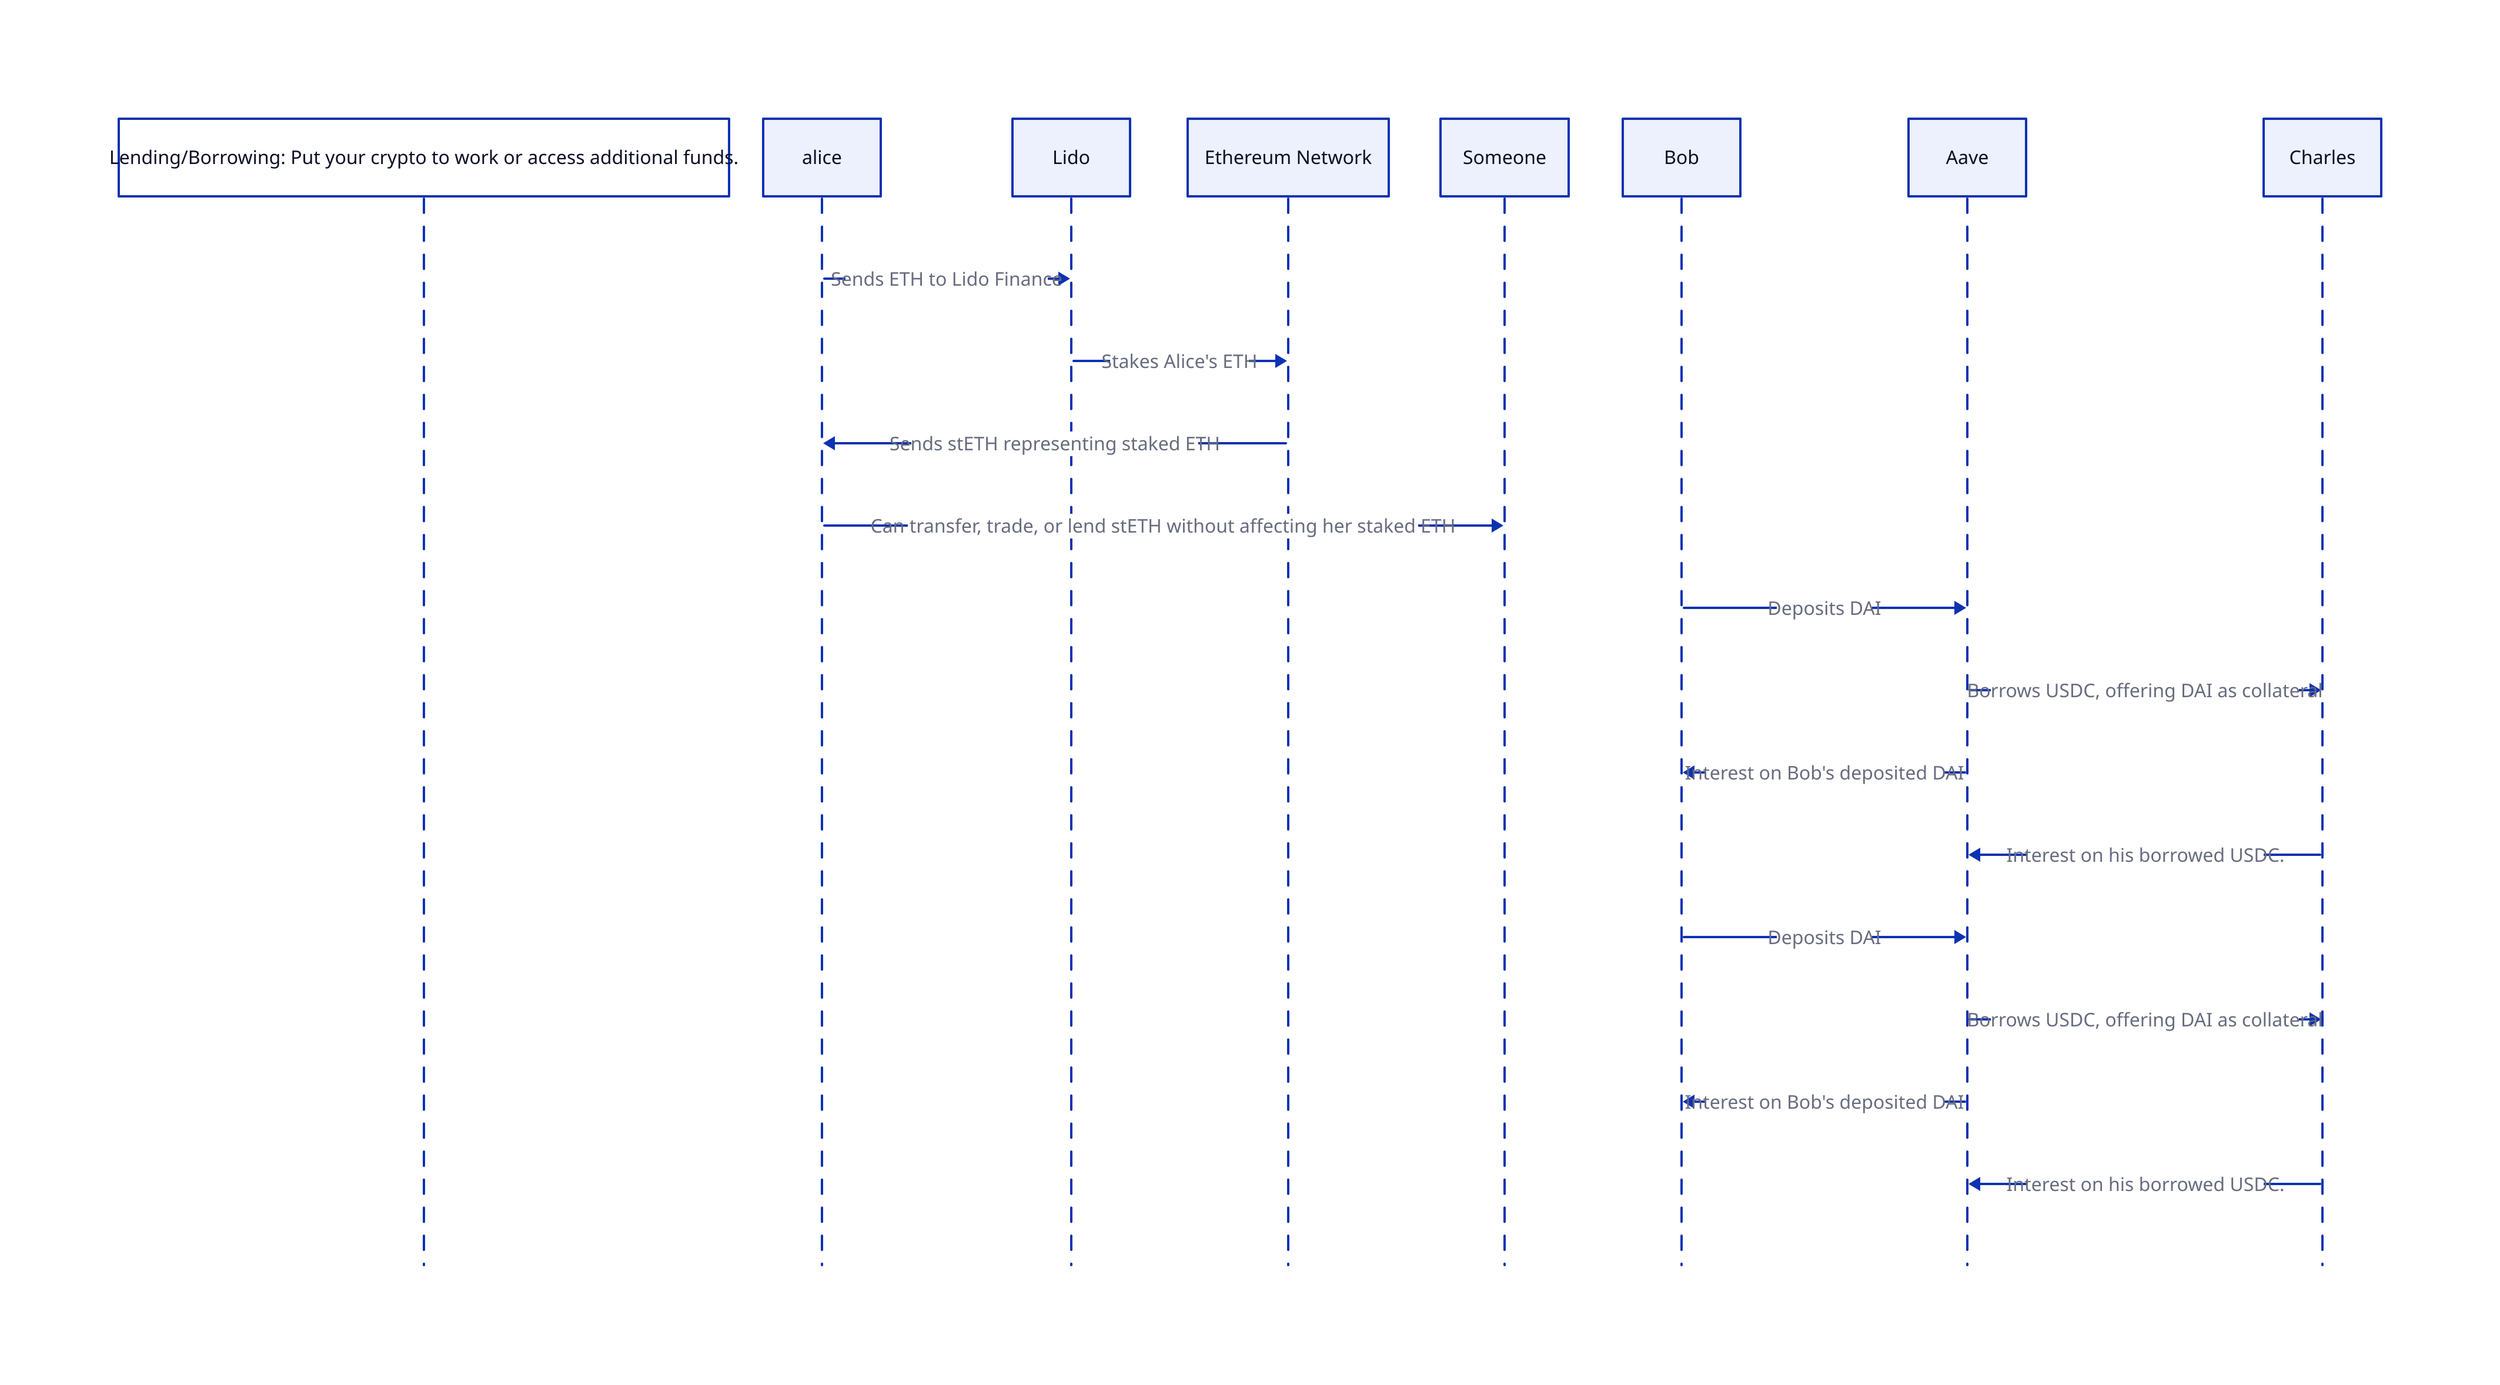 shape: sequence_diagram
title: Liquid Staking: Earn staking rewards without locking your tokens.
alice -> Lido: Sends ETH to Lido Finance
Lido -> Ethereum Network: Stakes Alice's ETH
Ethereum Network -> Alice: Sends stETH representing staked ETH
Alice -> Someone: Can transfer, trade, or lend stETH without affecting her staked ETH


shape: sequence_diagram
title: Lending/Borrowing: Put your crypto to work or access additional funds.
Bob -> Aave: Deposits DAI
Aave -> Charles: Borrows USDC, offering DAI as collateral
Aave->Bob:Interest on Bob's deposited DAI
Charles->Aave:Interest on his borrowed USDC.

shape: sequence_diagram
title: Lending/Borrowing: Put your crypto to work or access additional funds.
Bob -> Aave: Deposits DAI
Aave -> Charles: Borrows USDC, offering DAI as collateral
Aave->Bob:Interest on Bob's deposited DAI
Charles->Aave:Interest on his borrowed USDC.
